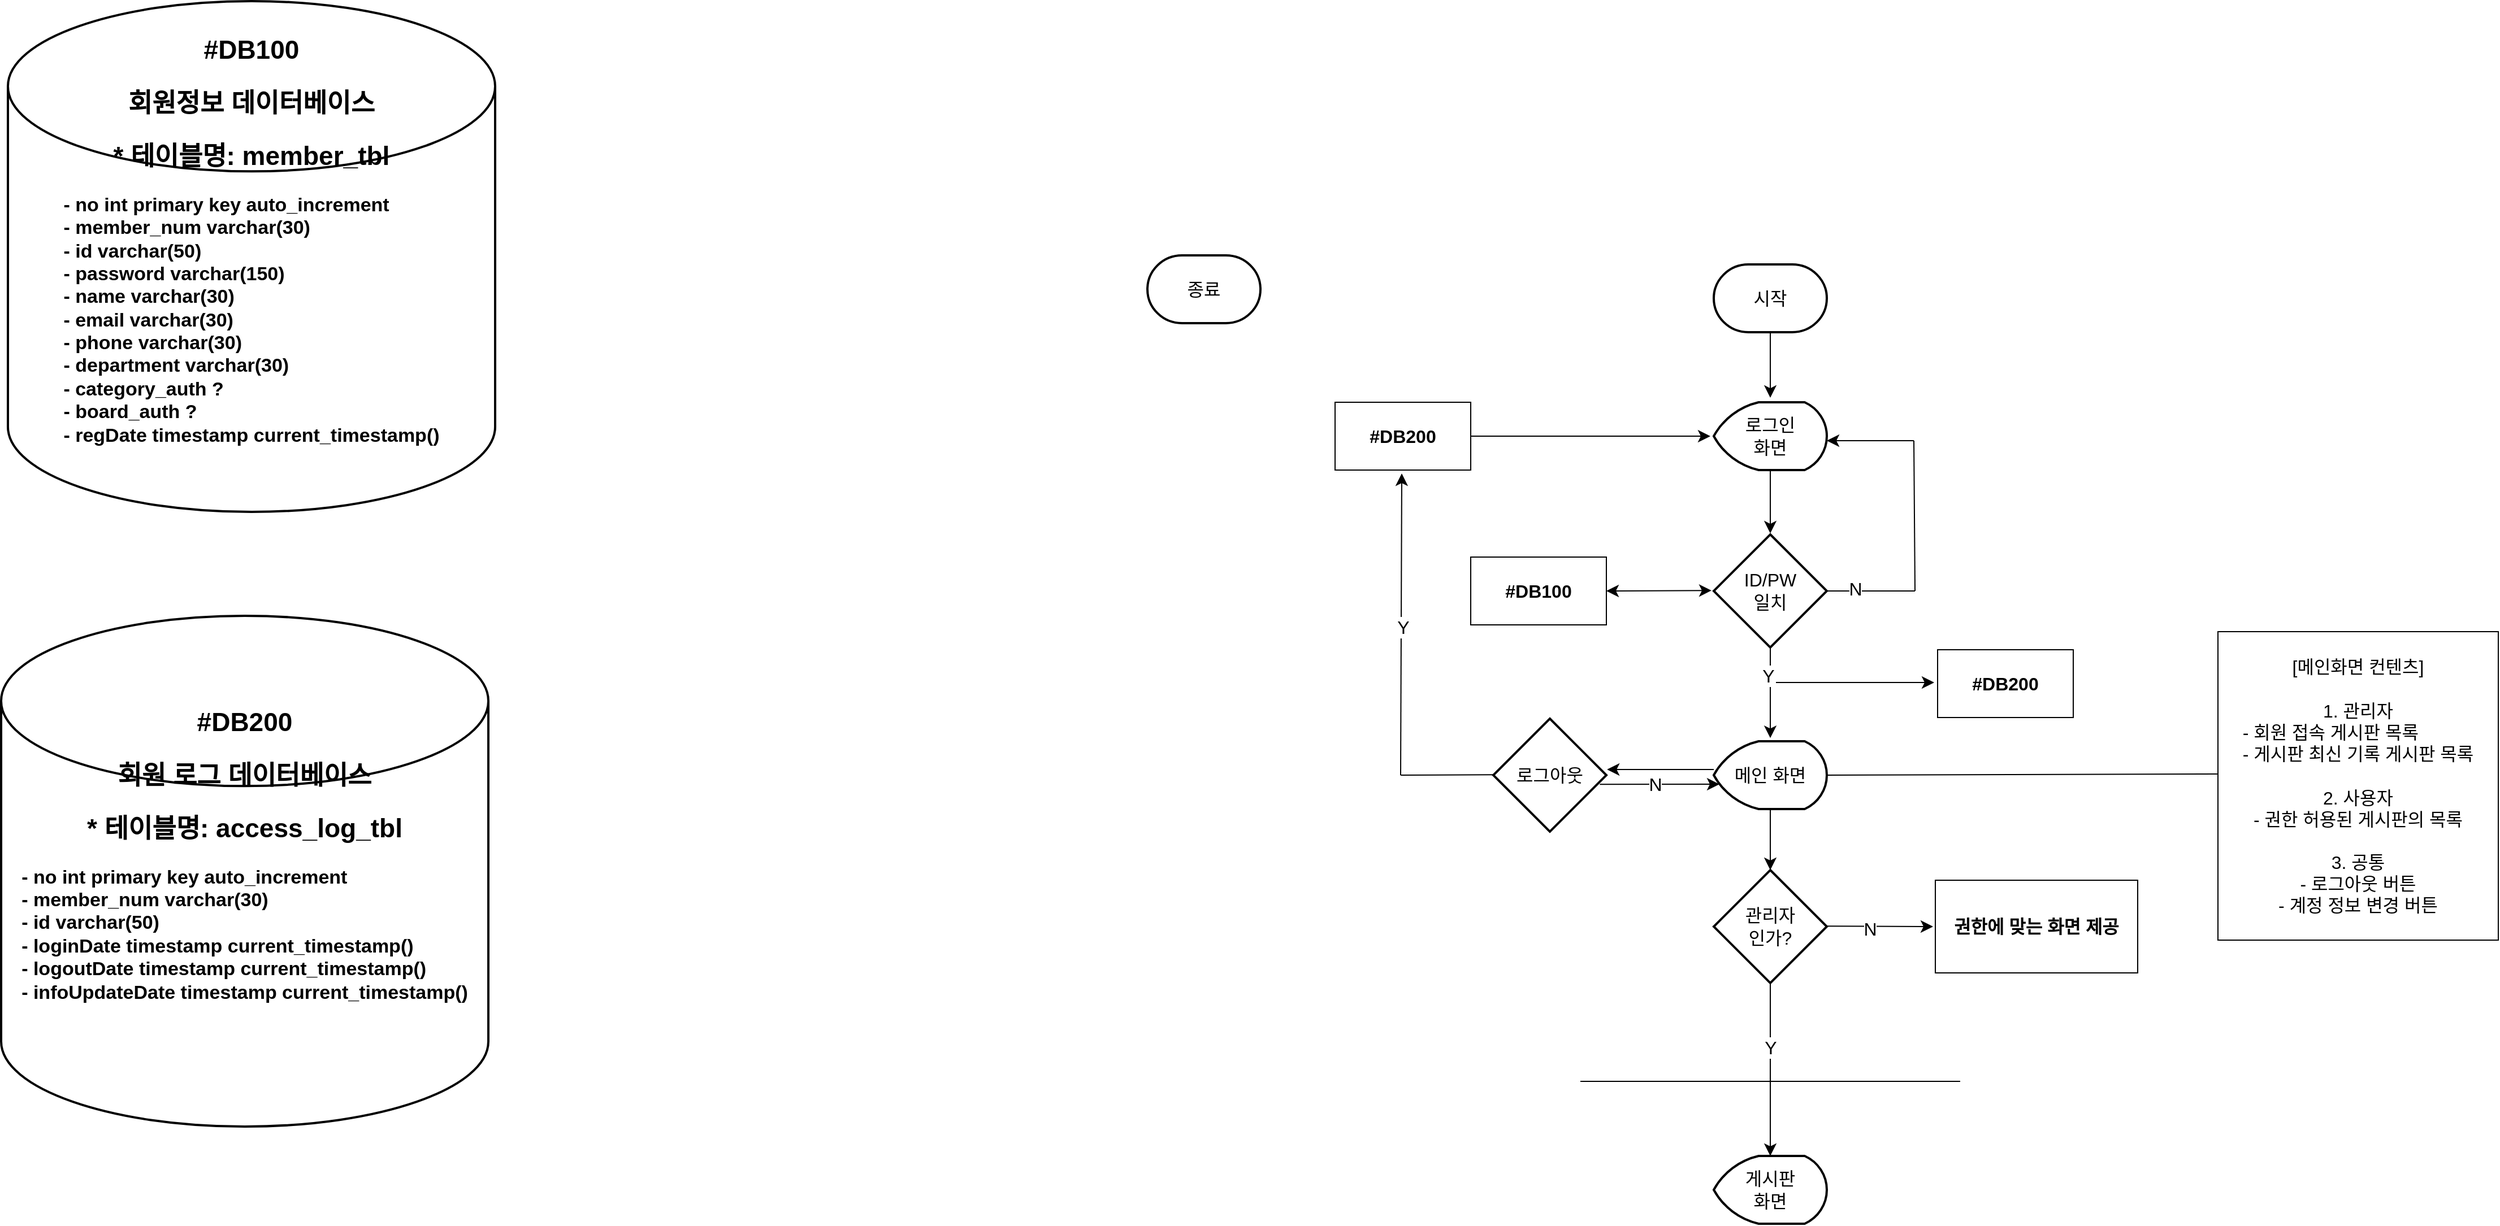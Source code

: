 <mxfile version="22.1.15" type="github">
  <diagram name="페이지-1" id="CfTsEdYrUQADP-SYxcvu">
    <mxGraphModel dx="3032" dy="1581" grid="0" gridSize="10" guides="1" tooltips="1" connect="1" arrows="1" fold="1" page="0" pageScale="1" pageWidth="827" pageHeight="1169" math="0" shadow="0">
      <root>
        <mxCell id="0" />
        <mxCell id="1" parent="0" />
        <mxCell id="3xwDAUw6dFbpl16PfHFc-6" style="edgeStyle=none;curved=1;rounded=0;orthogonalLoop=1;jettySize=auto;html=1;fontSize=12;startSize=8;endSize=8;" edge="1" parent="1">
          <mxGeometry relative="1" as="geometry">
            <mxPoint x="4" y="-309.996" as="targetPoint" />
            <mxPoint x="4" y="-367" as="sourcePoint" />
          </mxGeometry>
        </mxCell>
        <mxCell id="3xwDAUw6dFbpl16PfHFc-10" style="edgeStyle=none;curved=1;rounded=0;orthogonalLoop=1;jettySize=auto;html=1;fontSize=12;startSize=8;endSize=8;" edge="1" parent="1" source="3xwDAUw6dFbpl16PfHFc-9">
          <mxGeometry relative="1" as="geometry">
            <mxPoint x="4" y="-189.996" as="targetPoint" />
          </mxGeometry>
        </mxCell>
        <mxCell id="3xwDAUw6dFbpl16PfHFc-9" value="로그인&lt;br&gt;화면" style="strokeWidth=2;html=1;shape=mxgraph.flowchart.display;whiteSpace=wrap;fontSize=16;" vertex="1" parent="1">
          <mxGeometry x="-46" y="-306" width="100" height="60" as="geometry" />
        </mxCell>
        <mxCell id="3xwDAUw6dFbpl16PfHFc-12" value="시작" style="strokeWidth=2;html=1;shape=mxgraph.flowchart.terminator;whiteSpace=wrap;fontSize=16;" vertex="1" parent="1">
          <mxGeometry x="-46" y="-428" width="100" height="60" as="geometry" />
        </mxCell>
        <mxCell id="3xwDAUw6dFbpl16PfHFc-13" value="종료" style="strokeWidth=2;html=1;shape=mxgraph.flowchart.terminator;whiteSpace=wrap;fontSize=16;" vertex="1" parent="1">
          <mxGeometry x="-547" y="-436" width="100" height="60" as="geometry" />
        </mxCell>
        <mxCell id="3xwDAUw6dFbpl16PfHFc-21" style="edgeStyle=none;curved=1;rounded=0;orthogonalLoop=1;jettySize=auto;html=1;fontSize=12;startSize=8;endSize=8;" edge="1" parent="1" source="3xwDAUw6dFbpl16PfHFc-14">
          <mxGeometry relative="1" as="geometry">
            <mxPoint x="4.0" y="-8.823" as="targetPoint" />
          </mxGeometry>
        </mxCell>
        <mxCell id="3xwDAUw6dFbpl16PfHFc-22" value="Y" style="edgeLabel;html=1;align=center;verticalAlign=middle;resizable=0;points=[];fontSize=16;" vertex="1" connectable="0" parent="3xwDAUw6dFbpl16PfHFc-21">
          <mxGeometry x="-0.376" y="-2" relative="1" as="geometry">
            <mxPoint as="offset" />
          </mxGeometry>
        </mxCell>
        <mxCell id="3xwDAUw6dFbpl16PfHFc-14" value="ID/PW&lt;br&gt;일치" style="strokeWidth=2;html=1;shape=mxgraph.flowchart.decision;whiteSpace=wrap;fontSize=16;" vertex="1" parent="1">
          <mxGeometry x="-46" y="-189" width="100" height="100" as="geometry" />
        </mxCell>
        <mxCell id="3xwDAUw6dFbpl16PfHFc-16" value="" style="endArrow=none;html=1;rounded=0;fontSize=12;startSize=8;endSize=8;curved=1;" edge="1" parent="1">
          <mxGeometry width="50" height="50" relative="1" as="geometry">
            <mxPoint x="54" y="-139" as="sourcePoint" />
            <mxPoint x="132" y="-139" as="targetPoint" />
          </mxGeometry>
        </mxCell>
        <mxCell id="3xwDAUw6dFbpl16PfHFc-20" value="N" style="edgeLabel;html=1;align=center;verticalAlign=middle;resizable=0;points=[];fontSize=16;" vertex="1" connectable="0" parent="3xwDAUw6dFbpl16PfHFc-16">
          <mxGeometry x="-0.354" y="2" relative="1" as="geometry">
            <mxPoint as="offset" />
          </mxGeometry>
        </mxCell>
        <mxCell id="3xwDAUw6dFbpl16PfHFc-17" value="" style="endArrow=none;html=1;rounded=0;fontSize=12;startSize=8;endSize=8;curved=1;" edge="1" parent="1">
          <mxGeometry width="50" height="50" relative="1" as="geometry">
            <mxPoint x="131" y="-272" as="sourcePoint" />
            <mxPoint x="132" y="-139" as="targetPoint" />
          </mxGeometry>
        </mxCell>
        <mxCell id="3xwDAUw6dFbpl16PfHFc-19" value="" style="endArrow=classic;html=1;rounded=0;fontSize=12;startSize=8;endSize=8;curved=1;" edge="1" parent="1">
          <mxGeometry width="50" height="50" relative="1" as="geometry">
            <mxPoint x="131" y="-272" as="sourcePoint" />
            <mxPoint x="54" y="-272" as="targetPoint" />
          </mxGeometry>
        </mxCell>
        <mxCell id="3xwDAUw6dFbpl16PfHFc-35" style="edgeStyle=none;curved=1;rounded=0;orthogonalLoop=1;jettySize=auto;html=1;exitX=0.5;exitY=1;exitDx=0;exitDy=0;exitPerimeter=0;fontSize=12;startSize=8;endSize=8;" edge="1" parent="1" source="3xwDAUw6dFbpl16PfHFc-25" target="3xwDAUw6dFbpl16PfHFc-27">
          <mxGeometry relative="1" as="geometry" />
        </mxCell>
        <mxCell id="3xwDAUw6dFbpl16PfHFc-73" style="edgeStyle=none;curved=1;rounded=0;orthogonalLoop=1;jettySize=auto;html=1;fontSize=12;startSize=8;endSize=8;" edge="1" parent="1">
          <mxGeometry relative="1" as="geometry">
            <mxPoint x="148" y="158" as="targetPoint" />
            <mxPoint x="54.004" y="157.57" as="sourcePoint" />
          </mxGeometry>
        </mxCell>
        <mxCell id="3xwDAUw6dFbpl16PfHFc-74" value="N" style="edgeLabel;html=1;align=center;verticalAlign=middle;resizable=0;points=[];fontSize=16;" vertex="1" connectable="0" parent="3xwDAUw6dFbpl16PfHFc-73">
          <mxGeometry x="-0.187" y="-2" relative="1" as="geometry">
            <mxPoint as="offset" />
          </mxGeometry>
        </mxCell>
        <mxCell id="3xwDAUw6dFbpl16PfHFc-76" style="edgeStyle=none;curved=1;rounded=0;orthogonalLoop=1;jettySize=auto;html=1;fontSize=12;startSize=8;endSize=8;entryX=0.5;entryY=0;entryDx=0;entryDy=0;entryPerimeter=0;" edge="1" parent="1" source="3xwDAUw6dFbpl16PfHFc-27" target="3xwDAUw6dFbpl16PfHFc-60">
          <mxGeometry relative="1" as="geometry">
            <mxPoint x="2" y="380" as="targetPoint" />
          </mxGeometry>
        </mxCell>
        <mxCell id="3xwDAUw6dFbpl16PfHFc-77" value="Y" style="edgeLabel;html=1;align=center;verticalAlign=middle;resizable=0;points=[];fontSize=16;" vertex="1" connectable="0" parent="3xwDAUw6dFbpl16PfHFc-76">
          <mxGeometry x="-0.256" relative="1" as="geometry">
            <mxPoint as="offset" />
          </mxGeometry>
        </mxCell>
        <mxCell id="3xwDAUw6dFbpl16PfHFc-27" value="관리자&lt;br&gt;인가?" style="strokeWidth=2;html=1;shape=mxgraph.flowchart.decision;whiteSpace=wrap;fontSize=16;" vertex="1" parent="1">
          <mxGeometry x="-46" y="108" width="100" height="100" as="geometry" />
        </mxCell>
        <mxCell id="3xwDAUw6dFbpl16PfHFc-29" value="&lt;b style=&quot;font-size: 23px;&quot;&gt;#DB100 &lt;/b&gt;&lt;br&gt;&lt;br&gt;&lt;b style=&quot;font-size: 23px;&quot;&gt;회원정보 데이터베이스&lt;/b&gt;&lt;br&gt;&lt;br&gt;&lt;b style=&quot;font-size: 23px;&quot;&gt;* 테이블명: member_tbl&lt;/b&gt;&lt;br&gt;&lt;br&gt;&lt;div style=&quot;text-align: left; font-size: 17px;&quot;&gt;&lt;b style=&quot;&quot;&gt;&lt;font style=&quot;font-size: 17px;&quot;&gt;- no int primary key auto_increment&lt;/font&gt;&lt;/b&gt;&lt;/div&gt;&lt;div style=&quot;text-align: left;&quot;&gt;&lt;b style=&quot;border-color: var(--border-color); background-color: initial;&quot;&gt;&lt;font style=&quot;font-size: 17px;&quot;&gt;- member_num varchar(30)&lt;/font&gt;&lt;/b&gt;&lt;b style=&quot;font-size: 17px;&quot;&gt;&lt;font style=&quot;font-size: 17px;&quot;&gt;&lt;br&gt;&lt;/font&gt;&lt;/b&gt;&lt;/div&gt;&lt;div style=&quot;text-align: left; font-size: 17px;&quot;&gt;&lt;b&gt;&lt;font style=&quot;font-size: 17px;&quot;&gt;- id varchar(50)&lt;/font&gt;&lt;/b&gt;&lt;/div&gt;&lt;div style=&quot;text-align: left; font-size: 17px;&quot;&gt;&lt;b&gt;&lt;font style=&quot;font-size: 17px;&quot;&gt;- password varchar(150)&lt;/font&gt;&lt;/b&gt;&lt;/div&gt;&lt;div style=&quot;text-align: left; font-size: 17px;&quot;&gt;&lt;b&gt;&lt;font style=&quot;font-size: 17px;&quot;&gt;- name varchar(30)&lt;/font&gt;&lt;/b&gt;&lt;/div&gt;&lt;div style=&quot;text-align: left; font-size: 17px;&quot;&gt;&lt;b&gt;&lt;font style=&quot;font-size: 17px;&quot;&gt;- email varchar(30)&lt;/font&gt;&lt;/b&gt;&lt;/div&gt;&lt;div style=&quot;text-align: left; font-size: 17px;&quot;&gt;&lt;b&gt;&lt;font style=&quot;font-size: 17px;&quot;&gt;- phone varchar(30)&lt;/font&gt;&lt;/b&gt;&lt;/div&gt;&lt;div style=&quot;text-align: left; font-size: 17px;&quot;&gt;&lt;b&gt;&lt;font style=&quot;font-size: 17px;&quot;&gt;- department varchar(30)&lt;/font&gt;&lt;/b&gt;&lt;/div&gt;&lt;div style=&quot;text-align: left; font-size: 17px;&quot;&gt;&lt;b&gt;&lt;font style=&quot;font-size: 17px;&quot;&gt;- category_auth ?&lt;/font&gt;&lt;/b&gt;&lt;/div&gt;&lt;div style=&quot;text-align: left; font-size: 17px;&quot;&gt;&lt;b&gt;&lt;font style=&quot;font-size: 17px;&quot;&gt;- board_auth ?&lt;/font&gt;&lt;/b&gt;&lt;/div&gt;&lt;div style=&quot;text-align: left; font-size: 17px;&quot;&gt;&lt;b style=&quot;&quot;&gt;&lt;font style=&quot;font-size: 17px;&quot;&gt;- regDate timestamp&amp;nbsp;&lt;font style=&quot;font-size: 17px;&quot;&gt;current_timestamp()&lt;/font&gt;&lt;/font&gt;&lt;/b&gt;&lt;/div&gt;&lt;div style=&quot;text-align: left;&quot;&gt;&lt;span style=&quot;font-size: 23px;&quot;&gt;&lt;b&gt;&lt;br&gt;&lt;/b&gt;&lt;/span&gt;&lt;/div&gt;" style="strokeWidth=2;html=1;shape=mxgraph.flowchart.database;whiteSpace=wrap;fontSize=16;" vertex="1" parent="1">
          <mxGeometry x="-1555" y="-661" width="431" height="452" as="geometry" />
        </mxCell>
        <mxCell id="3xwDAUw6dFbpl16PfHFc-33" value="&lt;b&gt;#DB100&lt;/b&gt;" style="rounded=0;whiteSpace=wrap;html=1;fontSize=16;" vertex="1" parent="1">
          <mxGeometry x="-261" y="-169" width="120" height="60" as="geometry" />
        </mxCell>
        <mxCell id="3xwDAUw6dFbpl16PfHFc-34" value="" style="endArrow=classic;startArrow=classic;html=1;rounded=0;fontSize=12;startSize=8;endSize=8;curved=1;exitX=1;exitY=0.5;exitDx=0;exitDy=0;" edge="1" parent="1" source="3xwDAUw6dFbpl16PfHFc-33">
          <mxGeometry width="50" height="50" relative="1" as="geometry">
            <mxPoint x="-130" y="-139.42" as="sourcePoint" />
            <mxPoint x="-48" y="-139.42" as="targetPoint" />
          </mxGeometry>
        </mxCell>
        <mxCell id="3xwDAUw6dFbpl16PfHFc-43" value="&lt;b style=&quot;font-size: 23px;&quot;&gt;#DB200&lt;/b&gt;&lt;br&gt;&lt;br&gt;&lt;b style=&quot;font-size: 23px;&quot;&gt;회원 로그 데이터베이스&lt;/b&gt;&lt;br&gt;&lt;br&gt;&lt;b style=&quot;font-size: 23px;&quot;&gt;* 테이블명: access_log_tbl&lt;br&gt;&lt;/b&gt;&lt;br&gt;&lt;div style=&quot;text-align: left; font-weight: bold; font-size: 17px;&quot;&gt;&lt;font style=&quot;font-size: 17px;&quot;&gt;&lt;b style=&quot;background-color: initial;&quot;&gt;&lt;font style=&quot;font-size: 17px;&quot;&gt;- no int primary key&amp;nbsp;&lt;/font&gt;&lt;/b&gt;&lt;b style=&quot;background-color: initial;&quot;&gt;auto_increment&lt;/b&gt;&lt;/font&gt;&lt;/div&gt;&lt;div style=&quot;text-align: left; font-weight: bold; font-size: 17px;&quot;&gt;&lt;b style=&quot;background-color: initial;&quot;&gt;&lt;font style=&quot;font-size: 17px;&quot;&gt;- member_num varchar(30)&lt;/font&gt;&lt;/b&gt;&lt;/div&gt;&lt;div style=&quot;text-align: left; font-weight: bold; font-size: 17px;&quot;&gt;&lt;b style=&quot;background-color: initial;&quot;&gt;&lt;font style=&quot;font-size: 17px;&quot;&gt;- id varchar(50)&lt;/font&gt;&lt;/b&gt;&lt;/div&gt;&lt;div style=&quot;text-align: left; font-weight: bold; font-size: 17px;&quot;&gt;&lt;b style=&quot;background-color: initial;&quot;&gt;&lt;font style=&quot;font-size: 17px;&quot;&gt;- loginDate timestamp&amp;nbsp;&lt;/font&gt;&lt;/b&gt;&lt;b style=&quot;background-color: initial;&quot;&gt;current_timestamp()&lt;/b&gt;&lt;/div&gt;&lt;div style=&quot;text-align: left; font-weight: bold; font-size: 17px;&quot;&gt;&lt;b style=&quot;background-color: initial;&quot;&gt;&lt;font style=&quot;font-size: 17px;&quot;&gt;- logoutDate timestamp&amp;nbsp;&lt;/font&gt;&lt;/b&gt;&lt;b style=&quot;background-color: initial;&quot;&gt;current_timestamp()&lt;/b&gt;&lt;/div&gt;&lt;div style=&quot;text-align: left; font-weight: bold; font-size: 17px;&quot;&gt;&lt;b style=&quot;background-color: initial;&quot;&gt;- infoUpdateDate timestamp current_timestamp()&lt;/b&gt;&lt;/div&gt;&lt;div style=&quot;text-align: left;&quot;&gt;&lt;span style=&quot;font-size: 23px;&quot;&gt;&lt;b&gt;&lt;br&gt;&lt;/b&gt;&lt;/span&gt;&lt;/div&gt;" style="strokeWidth=2;html=1;shape=mxgraph.flowchart.database;whiteSpace=wrap;fontSize=16;" vertex="1" parent="1">
          <mxGeometry x="-1561" y="-117" width="431" height="452" as="geometry" />
        </mxCell>
        <mxCell id="3xwDAUw6dFbpl16PfHFc-46" style="edgeStyle=none;curved=1;rounded=0;orthogonalLoop=1;jettySize=auto;html=1;fontSize=12;startSize=8;endSize=8;" edge="1" parent="1">
          <mxGeometry relative="1" as="geometry">
            <mxPoint x="-140.404" y="19" as="targetPoint" />
            <mxPoint x="-46" y="19.0" as="sourcePoint" />
          </mxGeometry>
        </mxCell>
        <mxCell id="3xwDAUw6dFbpl16PfHFc-25" value="메인 화면" style="strokeWidth=2;html=1;shape=mxgraph.flowchart.display;whiteSpace=wrap;fontSize=16;" vertex="1" parent="1">
          <mxGeometry x="-46" y="-6" width="100" height="60" as="geometry" />
        </mxCell>
        <mxCell id="3xwDAUw6dFbpl16PfHFc-26" value="" style="endArrow=none;html=1;rounded=0;fontSize=12;startSize=8;endSize=8;curved=1;entryX=0.999;entryY=0.459;entryDx=0;entryDy=0;entryPerimeter=0;" edge="1" parent="1" target="3xwDAUw6dFbpl16PfHFc-40">
          <mxGeometry width="50" height="50" relative="1" as="geometry">
            <mxPoint x="54" y="24" as="sourcePoint" />
            <mxPoint x="-128" y="25" as="targetPoint" />
          </mxGeometry>
        </mxCell>
        <mxCell id="3xwDAUw6dFbpl16PfHFc-40" value="[메인화면 컨텐츠]&lt;br&gt;&lt;br&gt;1. 관리자&lt;br&gt;&lt;div style=&quot;text-align: left;&quot;&gt;&lt;span style=&quot;background-color: initial;&quot;&gt;- 회원 접속 게시판 목록&lt;/span&gt;&lt;/div&gt;&lt;div style=&quot;text-align: left;&quot;&gt;&lt;span style=&quot;background-color: initial;&quot;&gt;- 게시판 최신 기록 게시판 목록&lt;/span&gt;&lt;/div&gt;&lt;br&gt;2. 사용자&lt;br&gt;- 권한 허용된 게시판의 목록&lt;br&gt;&lt;br&gt;3. 공통&lt;br&gt;- 로그아웃 버튼&lt;br&gt;- 계정 정보 변경 버튼" style="rounded=0;whiteSpace=wrap;html=1;fontSize=16;" vertex="1" parent="1">
          <mxGeometry x="400" y="-103" width="248" height="273" as="geometry" />
        </mxCell>
        <mxCell id="3xwDAUw6dFbpl16PfHFc-51" style="edgeStyle=none;curved=1;rounded=0;orthogonalLoop=1;jettySize=auto;html=1;fontSize=12;startSize=8;endSize=8;exitX=0.942;exitY=0.581;exitDx=0;exitDy=0;exitPerimeter=0;" edge="1" parent="1" source="3xwDAUw6dFbpl16PfHFc-50">
          <mxGeometry relative="1" as="geometry">
            <mxPoint x="-136" y="32" as="sourcePoint" />
            <mxPoint x="-41" y="32" as="targetPoint" />
          </mxGeometry>
        </mxCell>
        <mxCell id="3xwDAUw6dFbpl16PfHFc-53" value="N" style="edgeLabel;html=1;align=center;verticalAlign=middle;resizable=0;points=[];fontSize=16;" vertex="1" connectable="0" parent="3xwDAUw6dFbpl16PfHFc-51">
          <mxGeometry x="-0.073" relative="1" as="geometry">
            <mxPoint as="offset" />
          </mxGeometry>
        </mxCell>
        <mxCell id="3xwDAUw6dFbpl16PfHFc-50" value="로그아웃" style="strokeWidth=2;html=1;shape=mxgraph.flowchart.decision;whiteSpace=wrap;fontSize=16;" vertex="1" parent="1">
          <mxGeometry x="-241" y="-26" width="100" height="100" as="geometry" />
        </mxCell>
        <mxCell id="3xwDAUw6dFbpl16PfHFc-54" value="" style="endArrow=none;html=1;rounded=0;fontSize=12;startSize=8;endSize=8;curved=1;" edge="1" parent="1">
          <mxGeometry width="50" height="50" relative="1" as="geometry">
            <mxPoint x="-323" y="24" as="sourcePoint" />
            <mxPoint x="-241" y="23.58" as="targetPoint" />
          </mxGeometry>
        </mxCell>
        <mxCell id="3xwDAUw6dFbpl16PfHFc-57" value="" style="endArrow=classic;html=1;rounded=0;fontSize=12;startSize=8;endSize=8;curved=1;" edge="1" parent="1" source="3xwDAUw6dFbpl16PfHFc-63">
          <mxGeometry width="50" height="50" relative="1" as="geometry">
            <mxPoint x="-327" y="-276" as="sourcePoint" />
            <mxPoint x="-49" y="-276" as="targetPoint" />
          </mxGeometry>
        </mxCell>
        <mxCell id="3xwDAUw6dFbpl16PfHFc-60" value="게시판&lt;br&gt;화면" style="strokeWidth=2;html=1;shape=mxgraph.flowchart.display;whiteSpace=wrap;fontSize=16;" vertex="1" parent="1">
          <mxGeometry x="-46" y="361" width="100" height="60" as="geometry" />
        </mxCell>
        <mxCell id="3xwDAUw6dFbpl16PfHFc-61" value="" style="group" vertex="1" connectable="0" parent="1">
          <mxGeometry x="9" y="-87" width="263" height="60" as="geometry" />
        </mxCell>
        <mxCell id="3xwDAUw6dFbpl16PfHFc-45" style="edgeStyle=none;curved=1;rounded=0;orthogonalLoop=1;jettySize=auto;html=1;fontSize=12;startSize=8;endSize=8;" edge="1" parent="3xwDAUw6dFbpl16PfHFc-61">
          <mxGeometry relative="1" as="geometry">
            <mxPoint x="140" y="29" as="targetPoint" />
            <mxPoint y="29" as="sourcePoint" />
          </mxGeometry>
        </mxCell>
        <mxCell id="3xwDAUw6dFbpl16PfHFc-44" value="&lt;b&gt;#DB200&lt;/b&gt;" style="rounded=0;whiteSpace=wrap;html=1;fontSize=16;" vertex="1" parent="3xwDAUw6dFbpl16PfHFc-61">
          <mxGeometry x="143" width="120" height="60" as="geometry" />
        </mxCell>
        <mxCell id="3xwDAUw6dFbpl16PfHFc-64" value="" style="endArrow=classic;html=1;rounded=0;fontSize=12;startSize=8;endSize=8;curved=1;" edge="1" parent="1" target="3xwDAUw6dFbpl16PfHFc-63">
          <mxGeometry width="50" height="50" relative="1" as="geometry">
            <mxPoint x="-327" y="-276" as="sourcePoint" />
            <mxPoint x="-49" y="-276" as="targetPoint" />
          </mxGeometry>
        </mxCell>
        <mxCell id="3xwDAUw6dFbpl16PfHFc-63" value="&lt;b&gt;#DB200&lt;/b&gt;" style="rounded=0;whiteSpace=wrap;html=1;fontSize=16;" vertex="1" parent="1">
          <mxGeometry x="-381" y="-306" width="120" height="60" as="geometry" />
        </mxCell>
        <mxCell id="3xwDAUw6dFbpl16PfHFc-65" value="" style="endArrow=classic;html=1;rounded=0;fontSize=12;startSize=8;endSize=8;curved=1;" edge="1" parent="1">
          <mxGeometry width="50" height="50" relative="1" as="geometry">
            <mxPoint x="-323" y="24" as="sourcePoint" />
            <mxPoint x="-322" y="-243" as="targetPoint" />
          </mxGeometry>
        </mxCell>
        <mxCell id="3xwDAUw6dFbpl16PfHFc-66" value="Y" style="edgeLabel;html=1;align=center;verticalAlign=middle;resizable=0;points=[];fontSize=16;" vertex="1" connectable="0" parent="3xwDAUw6dFbpl16PfHFc-65">
          <mxGeometry x="-0.019" y="-1" relative="1" as="geometry">
            <mxPoint as="offset" />
          </mxGeometry>
        </mxCell>
        <mxCell id="3xwDAUw6dFbpl16PfHFc-68" value="" style="endArrow=none;html=1;rounded=0;fontSize=12;startSize=8;endSize=8;curved=1;" edge="1" parent="1">
          <mxGeometry width="50" height="50" relative="1" as="geometry">
            <mxPoint x="-164" y="295" as="sourcePoint" />
            <mxPoint x="172" y="295" as="targetPoint" />
          </mxGeometry>
        </mxCell>
        <mxCell id="3xwDAUw6dFbpl16PfHFc-75" value="&lt;b&gt;권한에 맞는 화면 제공&lt;/b&gt;" style="rounded=0;whiteSpace=wrap;html=1;fontSize=16;align=center;" vertex="1" parent="1">
          <mxGeometry x="150" y="117" width="179" height="82" as="geometry" />
        </mxCell>
      </root>
    </mxGraphModel>
  </diagram>
</mxfile>

